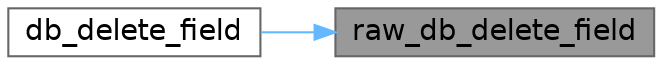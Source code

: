 digraph "raw_db_delete_field"
{
 // LATEX_PDF_SIZE
  bgcolor="transparent";
  edge [fontname=Helvetica,fontsize=14,labelfontname=Helvetica,labelfontsize=14];
  node [fontname=Helvetica,fontsize=14,shape=box,height=0.2,width=0.4];
  rankdir="RL";
  Node1 [id="Node000001",label="raw_db_delete_field",height=0.2,width=0.4,color="gray40", fillcolor="grey60", style="filled", fontcolor="black",tooltip=" "];
  Node1 -> Node2 [id="edge1_Node000001_Node000002",dir="back",color="steelblue1",style="solid",tooltip=" "];
  Node2 [id="Node000002",label="db_delete_field",height=0.2,width=0.4,color="grey40", fillcolor="white", style="filled",URL="$d9/d92/db__common_8inc_8php.html#a1a402d0c8c4bfe1ce6fa22b80a38c682",tooltip=" "];
}
